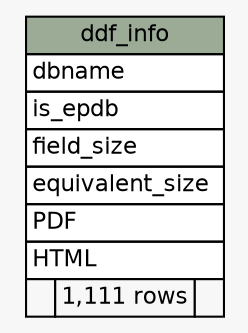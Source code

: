 // dot 2.2.1 on Windows 10 10.0
// SchemaSpy rev 590
digraph "ddf_info" {
  graph [
    rankdir="RL"
    bgcolor="#f7f7f7"
    nodesep="0.18"
    ranksep="0.46"
    fontname="Helvetica"
    fontsize="11"
  ];
  node [
    fontname="Helvetica"
    fontsize="11"
    shape="plaintext"
  ];
  edge [
    arrowsize="0.8"
  ];
  "ddf_info" [
    label=<
    <TABLE BORDER="0" CELLBORDER="1" CELLSPACING="0" BGCOLOR="#ffffff">
      <TR><TD COLSPAN="3" BGCOLOR="#9bab96" ALIGN="CENTER">ddf_info</TD></TR>
      <TR><TD PORT="dbname" COLSPAN="3" ALIGN="LEFT">dbname</TD></TR>
      <TR><TD PORT="is_epdb" COLSPAN="3" ALIGN="LEFT">is_epdb</TD></TR>
      <TR><TD PORT="field_size" COLSPAN="3" ALIGN="LEFT">field_size</TD></TR>
      <TR><TD PORT="equivalent_size" COLSPAN="3" ALIGN="LEFT">equivalent_size</TD></TR>
      <TR><TD PORT="PDF" COLSPAN="3" ALIGN="LEFT">PDF</TD></TR>
      <TR><TD PORT="HTML" COLSPAN="3" ALIGN="LEFT">HTML</TD></TR>
      <TR><TD ALIGN="LEFT" BGCOLOR="#f7f7f7">  </TD><TD ALIGN="RIGHT" BGCOLOR="#f7f7f7">1,111 rows</TD><TD ALIGN="RIGHT" BGCOLOR="#f7f7f7">  </TD></TR>
    </TABLE>>
    URL="tables/ddf_info.html"
    tooltip="ddf_info"
  ];
}

